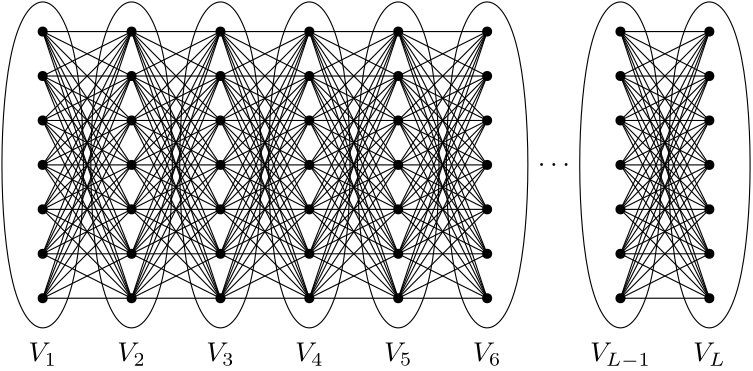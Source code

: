 <?xml version="1.0"?>
<!DOCTYPE ipe SYSTEM "ipe.dtd">
<ipe version="70206" creator="Ipe 7.2.7">
<info created="D:20161219131351" modified="D:20161219135030"/>
<ipestyle name="basic">
<symbol name="arrow/arc(spx)">
<path stroke="sym-stroke" fill="sym-stroke" pen="sym-pen">
0 0 m
-1 0.333 l
-1 -0.333 l
h
</path>
</symbol>
<symbol name="arrow/farc(spx)">
<path stroke="sym-stroke" fill="white" pen="sym-pen">
0 0 m
-1 0.333 l
-1 -0.333 l
h
</path>
</symbol>
<symbol name="arrow/ptarc(spx)">
<path stroke="sym-stroke" fill="sym-stroke" pen="sym-pen">
0 0 m
-1 0.333 l
-0.8 0 l
-1 -0.333 l
h
</path>
</symbol>
<symbol name="arrow/fptarc(spx)">
<path stroke="sym-stroke" fill="white" pen="sym-pen">
0 0 m
-1 0.333 l
-0.8 0 l
-1 -0.333 l
h
</path>
</symbol>
<symbol name="mark/circle(sx)" transformations="translations">
<path fill="sym-stroke">
0.6 0 0 0.6 0 0 e
0.4 0 0 0.4 0 0 e
</path>
</symbol>
<symbol name="mark/disk(sx)" transformations="translations">
<path fill="sym-stroke">
0.6 0 0 0.6 0 0 e
</path>
</symbol>
<symbol name="mark/fdisk(sfx)" transformations="translations">
<group>
<path fill="sym-fill">
0.5 0 0 0.5 0 0 e
</path>
<path fill="sym-stroke" fillrule="eofill">
0.6 0 0 0.6 0 0 e
0.4 0 0 0.4 0 0 e
</path>
</group>
</symbol>
<symbol name="mark/box(sx)" transformations="translations">
<path fill="sym-stroke" fillrule="eofill">
-0.6 -0.6 m
0.6 -0.6 l
0.6 0.6 l
-0.6 0.6 l
h
-0.4 -0.4 m
0.4 -0.4 l
0.4 0.4 l
-0.4 0.4 l
h
</path>
</symbol>
<symbol name="mark/square(sx)" transformations="translations">
<path fill="sym-stroke">
-0.6 -0.6 m
0.6 -0.6 l
0.6 0.6 l
-0.6 0.6 l
h
</path>
</symbol>
<symbol name="mark/fsquare(sfx)" transformations="translations">
<group>
<path fill="sym-fill">
-0.5 -0.5 m
0.5 -0.5 l
0.5 0.5 l
-0.5 0.5 l
h
</path>
<path fill="sym-stroke" fillrule="eofill">
-0.6 -0.6 m
0.6 -0.6 l
0.6 0.6 l
-0.6 0.6 l
h
-0.4 -0.4 m
0.4 -0.4 l
0.4 0.4 l
-0.4 0.4 l
h
</path>
</group>
</symbol>
<symbol name="mark/cross(sx)" transformations="translations">
<group>
<path fill="sym-stroke">
-0.43 -0.57 m
0.57 0.43 l
0.43 0.57 l
-0.57 -0.43 l
h
</path>
<path fill="sym-stroke">
-0.43 0.57 m
0.57 -0.43 l
0.43 -0.57 l
-0.57 0.43 l
h
</path>
</group>
</symbol>
<symbol name="arrow/fnormal(spx)">
<path stroke="sym-stroke" fill="white" pen="sym-pen">
0 0 m
-1 0.333 l
-1 -0.333 l
h
</path>
</symbol>
<symbol name="arrow/pointed(spx)">
<path stroke="sym-stroke" fill="sym-stroke" pen="sym-pen">
0 0 m
-1 0.333 l
-0.8 0 l
-1 -0.333 l
h
</path>
</symbol>
<symbol name="arrow/fpointed(spx)">
<path stroke="sym-stroke" fill="white" pen="sym-pen">
0 0 m
-1 0.333 l
-0.8 0 l
-1 -0.333 l
h
</path>
</symbol>
<symbol name="arrow/linear(spx)">
<path stroke="sym-stroke" pen="sym-pen">
-1 0.333 m
0 0 l
-1 -0.333 l
</path>
</symbol>
<symbol name="arrow/fdouble(spx)">
<path stroke="sym-stroke" fill="white" pen="sym-pen">
0 0 m
-1 0.333 l
-1 -0.333 l
h
-1 0 m
-2 0.333 l
-2 -0.333 l
h
</path>
</symbol>
<symbol name="arrow/double(spx)">
<path stroke="sym-stroke" fill="sym-stroke" pen="sym-pen">
0 0 m
-1 0.333 l
-1 -0.333 l
h
-1 0 m
-2 0.333 l
-2 -0.333 l
h
</path>
</symbol>
<pen name="heavier" value="0.8"/>
<pen name="fat" value="1.2"/>
<pen name="ultrafat" value="2"/>
<symbolsize name="large" value="5"/>
<symbolsize name="small" value="2"/>
<symbolsize name="tiny" value="1.1"/>
<arrowsize name="large" value="10"/>
<arrowsize name="small" value="5"/>
<arrowsize name="tiny" value="3"/>
<color name="red" value="1 0 0"/>
<color name="green" value="0 1 0"/>
<color name="blue" value="0 0 1"/>
<color name="yellow" value="1 1 0"/>
<color name="orange" value="1 0.647 0"/>
<color name="gold" value="1 0.843 0"/>
<color name="purple" value="0.627 0.125 0.941"/>
<color name="gray" value="0.745"/>
<color name="brown" value="0.647 0.165 0.165"/>
<color name="navy" value="0 0 0.502"/>
<color name="pink" value="1 0.753 0.796"/>
<color name="seagreen" value="0.18 0.545 0.341"/>
<color name="turquoise" value="0.251 0.878 0.816"/>
<color name="violet" value="0.933 0.51 0.933"/>
<color name="darkblue" value="0 0 0.545"/>
<color name="darkcyan" value="0 0.545 0.545"/>
<color name="darkgray" value="0.663"/>
<color name="darkgreen" value="0 0.392 0"/>
<color name="darkmagenta" value="0.545 0 0.545"/>
<color name="darkorange" value="1 0.549 0"/>
<color name="darkred" value="0.545 0 0"/>
<color name="lightblue" value="0.678 0.847 0.902"/>
<color name="lightcyan" value="0.878 1 1"/>
<color name="lightgray" value="0.827"/>
<color name="lightgreen" value="0.565 0.933 0.565"/>
<color name="lightyellow" value="1 1 0.878"/>
<dashstyle name="dashed" value="[4] 0"/>
<dashstyle name="dotted" value="[1 3] 0"/>
<dashstyle name="dash dotted" value="[4 2 1 2] 0"/>
<dashstyle name="dash dot dotted" value="[4 2 1 2 1 2] 0"/>
<textsize name="large" value="\large"/>
<textsize name="Large" value="\Large"/>
<textsize name="LARGE" value="\LARGE"/>
<textsize name="huge" value="\huge"/>
<textsize name="Huge" value="\Huge"/>
<textsize name="small" value="\small"/>
<textsize name="footnote" value="\footnotesize"/>
<textsize name="tiny" value="\tiny"/>
<textstyle name="center" begin="\begin{center}" end="\end{center}"/>
<textstyle name="itemize" begin="\begin{itemize}" end="\end{itemize}"/>
<textstyle name="item" begin="\begin{itemize}\item{}" end="\end{itemize}"/>
<gridsize name="4 pts" value="4"/>
<gridsize name="8 pts (~3 mm)" value="8"/>
<gridsize name="16 pts (~6 mm)" value="16"/>
<gridsize name="32 pts (~12 mm)" value="32"/>
<gridsize name="10 pts (~3.5 mm)" value="10"/>
<gridsize name="20 pts (~7 mm)" value="20"/>
<gridsize name="14 pts (~5 mm)" value="14"/>
<gridsize name="28 pts (~10 mm)" value="28"/>
<gridsize name="56 pts (~20 mm)" value="56"/>
<anglesize name="90 deg" value="90"/>
<anglesize name="60 deg" value="60"/>
<anglesize name="45 deg" value="45"/>
<anglesize name="30 deg" value="30"/>
<anglesize name="22.5 deg" value="22.5"/>
<opacity name="10%" value="0.1"/>
<opacity name="30%" value="0.3"/>
<opacity name="50%" value="0.5"/>
<opacity name="75%" value="0.75"/>
<tiling name="falling" angle="-60" step="4" width="1"/>
<tiling name="rising" angle="30" step="4" width="1"/>
</ipestyle>
<page>
<layer name="alpha"/>
<view layers="alpha" active="alpha"/>
<use layer="alpha" name="mark/disk(sx)" pos="96 624" size="normal" stroke="black"/>
<use name="mark/disk(sx)" pos="96 608" size="normal" stroke="black"/>
<use name="mark/disk(sx)" pos="96 592" size="normal" stroke="black"/>
<use name="mark/disk(sx)" pos="96 576" size="normal" stroke="black"/>
<use name="mark/disk(sx)" pos="96 560" size="normal" stroke="black"/>
<use name="mark/disk(sx)" pos="96 544" size="normal" stroke="black"/>
<use name="mark/disk(sx)" pos="96 528" size="normal" stroke="black"/>
<path stroke="black">
96 624 m
128 624 l
</path>
<path stroke="black">
96 608 m
128 608 l
</path>
<path stroke="black">
96 592 m
128 592 l
</path>
<path stroke="black">
96 576 m
128 576 l
</path>
<path stroke="black">
96 560 m
128 560 l
</path>
<path stroke="black">
96 544 m
128 544 l
</path>
<path stroke="black">
96 528 m
128 528 l
</path>
<path stroke="black">
96 624 m
128 608 l
</path>
<path stroke="black">
96 608 m
128 592 l
</path>
<path stroke="black">
96 592 m
128 576 l
</path>
<path stroke="black">
96 576 m
128 560 l
</path>
<path stroke="black">
96 560 m
128 544 l
</path>
<path stroke="black">
96 544 m
128 528 l
</path>
<path stroke="black">
96 624 m
128 592 l
</path>
<path stroke="black">
96 624 m
128 576 l
</path>
<path stroke="black">
96 624 m
128 560 l
</path>
<path stroke="black">
96 624 m
128 544 l
</path>
<path stroke="black">
96 624 m
128 528 l
</path>
<path stroke="black">
96 608 m
128 576 l
</path>
<path stroke="black">
96 608 m
128 560 l
</path>
<path stroke="black">
96 608 m
128 544 l
</path>
<path stroke="black">
96 608 m
128 528 l
</path>
<path stroke="black">
96 592 m
128 560 l
</path>
<path stroke="black">
96 592 m
128 544 l
</path>
<path stroke="black">
96 592 m
128 528 l
</path>
<path stroke="black">
96 576 m
128 544 l
</path>
<path stroke="black">
96 576 m
128 528 l
</path>
<path stroke="black">
96 560 m
96 560 l
128 528 l
</path>
<path stroke="black">
96 528 m
128 544 l
</path>
<path stroke="black">
96 528 m
128 560 l
</path>
<path stroke="black">
96 528 m
128 576 l
</path>
<path stroke="black">
96 528 m
128 592 l
</path>
<path stroke="black">
96 528 m
128 608 l
</path>
<path stroke="black">
96 528 m
128 624 l
</path>
<path stroke="black">
96 544 m
128 560 l
</path>
<path stroke="black">
96 544 m
128 576 l
</path>
<path stroke="black">
96 544 m
128 592 l
</path>
<path stroke="black">
96 544 m
128 608 l
</path>
<path stroke="black">
96 544 m
128 624 l
</path>
<path stroke="black">
96 560 m
128 576 l
</path>
<path stroke="black">
96 560 m
128 592 l
</path>
<path stroke="black">
96 560 m
128 608 l
</path>
<path stroke="black">
96 560 m
128 624 l
</path>
<path stroke="black">
96 576 m
128 592 l
</path>
<path stroke="black">
96 576 m
128 608 l
</path>
<path stroke="black">
96 576 m
128 624 l
</path>
<path stroke="black">
96 592 m
128 608 l
</path>
<path stroke="black">
96 592 m
128 624 l
</path>
<path stroke="black">
96 608 m
128 624 l
</path>
<use matrix="1 0 0 1 32 0" name="mark/disk(sx)" pos="96 624" size="normal" stroke="black"/>
<use matrix="1 0 0 1 32 0" name="mark/disk(sx)" pos="96 608" size="normal" stroke="black"/>
<use matrix="1 0 0 1 32 0" name="mark/disk(sx)" pos="96 592" size="normal" stroke="black"/>
<use matrix="1 0 0 1 32 0" name="mark/disk(sx)" pos="96 576" size="normal" stroke="black"/>
<use matrix="1 0 0 1 32 0" name="mark/disk(sx)" pos="96 560" size="normal" stroke="black"/>
<use matrix="1 0 0 1 32 0" name="mark/disk(sx)" pos="96 544" size="normal" stroke="black"/>
<use matrix="1 0 0 1 32 0" name="mark/disk(sx)" pos="96 528" size="normal" stroke="black"/>
<path matrix="1 0 0 1 32 0" stroke="black">
96 624 m
128 624 l
</path>
<path matrix="1 0 0 1 32 0" stroke="black">
96 608 m
128 608 l
</path>
<path matrix="1 0 0 1 32 0" stroke="black">
96 592 m
128 592 l
</path>
<path matrix="1 0 0 1 32 0" stroke="black">
96 576 m
128 576 l
</path>
<path matrix="1 0 0 1 32 0" stroke="black">
96 560 m
128 560 l
</path>
<path matrix="1 0 0 1 32 0" stroke="black">
96 544 m
128 544 l
</path>
<path matrix="1 0 0 1 32 0" stroke="black">
96 528 m
128 528 l
</path>
<path matrix="1 0 0 1 32 0" stroke="black">
96 624 m
128 608 l
</path>
<path matrix="1 0 0 1 32 0" stroke="black">
96 608 m
128 592 l
</path>
<path matrix="1 0 0 1 32 0" stroke="black">
96 592 m
128 576 l
</path>
<path matrix="1 0 0 1 32 0" stroke="black">
96 576 m
128 560 l
</path>
<path matrix="1 0 0 1 32 0" stroke="black">
96 560 m
128 544 l
</path>
<path matrix="1 0 0 1 32 0" stroke="black">
96 544 m
128 528 l
</path>
<path matrix="1 0 0 1 32 0" stroke="black">
96 624 m
128 592 l
</path>
<path matrix="1 0 0 1 32 0" stroke="black">
96 624 m
128 576 l
</path>
<path matrix="1 0 0 1 32 0" stroke="black">
96 624 m
128 560 l
</path>
<path matrix="1 0 0 1 32 0" stroke="black">
96 624 m
128 544 l
</path>
<path matrix="1 0 0 1 32 0" stroke="black">
96 624 m
128 528 l
</path>
<path matrix="1 0 0 1 32 0" stroke="black">
96 608 m
128 576 l
</path>
<path matrix="1 0 0 1 32 0" stroke="black">
96 608 m
128 560 l
</path>
<path matrix="1 0 0 1 32 0" stroke="black">
96 608 m
128 544 l
</path>
<path matrix="1 0 0 1 32 0" stroke="black">
96 608 m
128 528 l
</path>
<path matrix="1 0 0 1 32 0" stroke="black">
96 592 m
128 560 l
</path>
<path matrix="1 0 0 1 32 0" stroke="black">
96 592 m
128 544 l
</path>
<path matrix="1 0 0 1 32 0" stroke="black">
96 592 m
128 528 l
</path>
<path matrix="1 0 0 1 32 0" stroke="black">
96 576 m
128 544 l
</path>
<path matrix="1 0 0 1 32 0" stroke="black">
96 576 m
128 528 l
</path>
<path matrix="1 0 0 1 32 0" stroke="black">
96 560 m
96 560 l
128 528 l
</path>
<path matrix="1 0 0 1 32 0" stroke="black">
96 528 m
128 544 l
</path>
<path matrix="1 0 0 1 32 0" stroke="black">
96 528 m
128 560 l
</path>
<path matrix="1 0 0 1 32 0" stroke="black">
96 528 m
128 576 l
</path>
<path matrix="1 0 0 1 32 0" stroke="black">
96 528 m
128 592 l
</path>
<path matrix="1 0 0 1 32 0" stroke="black">
96 528 m
128 608 l
</path>
<path matrix="1 0 0 1 32 0" stroke="black">
96 528 m
128 624 l
</path>
<path matrix="1 0 0 1 32 0" stroke="black">
96 544 m
128 560 l
</path>
<path matrix="1 0 0 1 32 0" stroke="black">
96 544 m
128 576 l
</path>
<path matrix="1 0 0 1 32 0" stroke="black">
96 544 m
128 592 l
</path>
<path matrix="1 0 0 1 32 0" stroke="black">
96 544 m
128 608 l
</path>
<path matrix="1 0 0 1 32 0" stroke="black">
96 544 m
128 624 l
</path>
<path matrix="1 0 0 1 32 0" stroke="black">
96 560 m
128 576 l
</path>
<path matrix="1 0 0 1 32 0" stroke="black">
96 560 m
128 592 l
</path>
<path matrix="1 0 0 1 32 0" stroke="black">
96 560 m
128 608 l
</path>
<path matrix="1 0 0 1 32 0" stroke="black">
96 560 m
128 624 l
</path>
<path matrix="1 0 0 1 32 0" stroke="black">
96 576 m
128 592 l
</path>
<path matrix="1 0 0 1 32 0" stroke="black">
96 576 m
128 608 l
</path>
<path matrix="1 0 0 1 32 0" stroke="black">
96 576 m
128 624 l
</path>
<path matrix="1 0 0 1 32 0" stroke="black">
96 592 m
128 608 l
</path>
<path matrix="1 0 0 1 32 0" stroke="black">
96 592 m
128 624 l
</path>
<path matrix="1 0 0 1 32 0" stroke="black">
96 608 m
128 624 l
</path>
<use matrix="1 0 0 1 64 0" name="mark/disk(sx)" pos="96 624" size="normal" stroke="black"/>
<use matrix="1 0 0 1 64 0" name="mark/disk(sx)" pos="96 608" size="normal" stroke="black"/>
<use matrix="1 0 0 1 64 0" name="mark/disk(sx)" pos="96 592" size="normal" stroke="black"/>
<use matrix="1 0 0 1 64 0" name="mark/disk(sx)" pos="96 576" size="normal" stroke="black"/>
<use matrix="1 0 0 1 64 0" name="mark/disk(sx)" pos="96 560" size="normal" stroke="black"/>
<use matrix="1 0 0 1 64 0" name="mark/disk(sx)" pos="96 544" size="normal" stroke="black"/>
<use matrix="1 0 0 1 64 0" name="mark/disk(sx)" pos="96 528" size="normal" stroke="black"/>
<path matrix="1 0 0 1 64 0" stroke="black">
96 624 m
128 624 l
</path>
<path matrix="1 0 0 1 64 0" stroke="black">
96 608 m
128 608 l
</path>
<path matrix="1 0 0 1 64 0" stroke="black">
96 592 m
128 592 l
</path>
<path matrix="1 0 0 1 64 0" stroke="black">
96 576 m
128 576 l
</path>
<path matrix="1 0 0 1 64 0" stroke="black">
96 560 m
128 560 l
</path>
<path matrix="1 0 0 1 64 0" stroke="black">
96 544 m
128 544 l
</path>
<path matrix="1 0 0 1 64 0" stroke="black">
96 528 m
128 528 l
</path>
<path matrix="1 0 0 1 64 0" stroke="black">
96 624 m
128 608 l
</path>
<path matrix="1 0 0 1 64 0" stroke="black">
96 608 m
128 592 l
</path>
<path matrix="1 0 0 1 64 0" stroke="black">
96 592 m
128 576 l
</path>
<path matrix="1 0 0 1 64 0" stroke="black">
96 576 m
128 560 l
</path>
<path matrix="1 0 0 1 64 0" stroke="black">
96 560 m
128 544 l
</path>
<path matrix="1 0 0 1 64 0" stroke="black">
96 544 m
128 528 l
</path>
<path matrix="1 0 0 1 64 0" stroke="black">
96 624 m
128 592 l
</path>
<path matrix="1 0 0 1 64 0" stroke="black">
96 624 m
128 576 l
</path>
<path matrix="1 0 0 1 64 0" stroke="black">
96 624 m
128 560 l
</path>
<path matrix="1 0 0 1 64 0" stroke="black">
96 624 m
128 544 l
</path>
<path matrix="1 0 0 1 64 0" stroke="black">
96 624 m
128 528 l
</path>
<path matrix="1 0 0 1 64 0" stroke="black">
96 608 m
128 576 l
</path>
<path matrix="1 0 0 1 64 0" stroke="black">
96 608 m
128 560 l
</path>
<path matrix="1 0 0 1 64 0" stroke="black">
96 608 m
128 544 l
</path>
<path matrix="1 0 0 1 64 0" stroke="black">
96 608 m
128 528 l
</path>
<path matrix="1 0 0 1 64 0" stroke="black">
96 592 m
128 560 l
</path>
<path matrix="1 0 0 1 64 0" stroke="black">
96 592 m
128 544 l
</path>
<path matrix="1 0 0 1 64 0" stroke="black">
96 592 m
128 528 l
</path>
<path matrix="1 0 0 1 64 0" stroke="black">
96 576 m
128 544 l
</path>
<path matrix="1 0 0 1 64 0" stroke="black">
96 576 m
128 528 l
</path>
<path matrix="1 0 0 1 64 0" stroke="black">
96 560 m
96 560 l
128 528 l
</path>
<path matrix="1 0 0 1 64 0" stroke="black">
96 528 m
128 544 l
</path>
<path matrix="1 0 0 1 64 0" stroke="black">
96 528 m
128 560 l
</path>
<path matrix="1 0 0 1 64 0" stroke="black">
96 528 m
128 576 l
</path>
<path matrix="1 0 0 1 64 0" stroke="black">
96 528 m
128 592 l
</path>
<path matrix="1 0 0 1 64 0" stroke="black">
96 528 m
128 608 l
</path>
<path matrix="1 0 0 1 64 0" stroke="black">
96 528 m
128 624 l
</path>
<path matrix="1 0 0 1 64 0" stroke="black">
96 544 m
128 560 l
</path>
<path matrix="1 0 0 1 64 0" stroke="black">
96 544 m
128 576 l
</path>
<path matrix="1 0 0 1 64 0" stroke="black">
96 544 m
128 592 l
</path>
<path matrix="1 0 0 1 64 0" stroke="black">
96 544 m
128 608 l
</path>
<path matrix="1 0 0 1 64 0" stroke="black">
96 544 m
128 624 l
</path>
<path matrix="1 0 0 1 64 0" stroke="black">
96 560 m
128 576 l
</path>
<path matrix="1 0 0 1 64 0" stroke="black">
96 560 m
128 592 l
</path>
<path matrix="1 0 0 1 64 0" stroke="black">
96 560 m
128 608 l
</path>
<path matrix="1 0 0 1 64 0" stroke="black">
96 560 m
128 624 l
</path>
<path matrix="1 0 0 1 64 0" stroke="black">
96 576 m
128 592 l
</path>
<path matrix="1 0 0 1 64 0" stroke="black">
96 576 m
128 608 l
</path>
<path matrix="1 0 0 1 64 0" stroke="black">
96 576 m
128 624 l
</path>
<path matrix="1 0 0 1 64 0" stroke="black">
96 592 m
128 608 l
</path>
<path matrix="1 0 0 1 64 0" stroke="black">
96 592 m
128 624 l
</path>
<path matrix="1 0 0 1 64 0" stroke="black">
96 608 m
128 624 l
</path>
<use matrix="1 0 0 1 96 0" name="mark/disk(sx)" pos="96 624" size="normal" stroke="black"/>
<use matrix="1 0 0 1 96 0" name="mark/disk(sx)" pos="96 608" size="normal" stroke="black"/>
<use matrix="1 0 0 1 96 0" name="mark/disk(sx)" pos="96 592" size="normal" stroke="black"/>
<use matrix="1 0 0 1 96 0" name="mark/disk(sx)" pos="96 576" size="normal" stroke="black"/>
<use matrix="1 0 0 1 96 0" name="mark/disk(sx)" pos="96 560" size="normal" stroke="black"/>
<use matrix="1 0 0 1 96 0" name="mark/disk(sx)" pos="96 544" size="normal" stroke="black"/>
<use matrix="1 0 0 1 96 0" name="mark/disk(sx)" pos="96 528" size="normal" stroke="black"/>
<path matrix="1 0 0 1 96 0" stroke="black">
96 624 m
128 624 l
</path>
<path matrix="1 0 0 1 96 0" stroke="black">
96 608 m
128 608 l
</path>
<path matrix="1 0 0 1 96 0" stroke="black">
96 592 m
128 592 l
</path>
<path matrix="1 0 0 1 96 0" stroke="black">
96 576 m
128 576 l
</path>
<path matrix="1 0 0 1 96 0" stroke="black">
96 560 m
128 560 l
</path>
<path matrix="1 0 0 1 96 0" stroke="black">
96 544 m
128 544 l
</path>
<path matrix="1 0 0 1 96 0" stroke="black">
96 528 m
128 528 l
</path>
<path matrix="1 0 0 1 96 0" stroke="black">
96 624 m
128 608 l
</path>
<path matrix="1 0 0 1 96 0" stroke="black">
96 608 m
128 592 l
</path>
<path matrix="1 0 0 1 96 0" stroke="black">
96 592 m
128 576 l
</path>
<path matrix="1 0 0 1 96 0" stroke="black">
96 576 m
128 560 l
</path>
<path matrix="1 0 0 1 96 0" stroke="black">
96 560 m
128 544 l
</path>
<path matrix="1 0 0 1 96 0" stroke="black">
96 544 m
128 528 l
</path>
<path matrix="1 0 0 1 96 0" stroke="black">
96 624 m
128 592 l
</path>
<path matrix="1 0 0 1 96 0" stroke="black">
96 624 m
128 576 l
</path>
<path matrix="1 0 0 1 96 0" stroke="black">
96 624 m
128 560 l
</path>
<path matrix="1 0 0 1 96 0" stroke="black">
96 624 m
128 544 l
</path>
<path matrix="1 0 0 1 96 0" stroke="black">
96 624 m
128 528 l
</path>
<path matrix="1 0 0 1 96 0" stroke="black">
96 608 m
128 576 l
</path>
<path matrix="1 0 0 1 96 0" stroke="black">
96 608 m
128 560 l
</path>
<path matrix="1 0 0 1 96 0" stroke="black">
96 608 m
128 544 l
</path>
<path matrix="1 0 0 1 96 0" stroke="black">
96 608 m
128 528 l
</path>
<path matrix="1 0 0 1 96 0" stroke="black">
96 592 m
128 560 l
</path>
<path matrix="1 0 0 1 96 0" stroke="black">
96 592 m
128 544 l
</path>
<path matrix="1 0 0 1 96 0" stroke="black">
96 592 m
128 528 l
</path>
<path matrix="1 0 0 1 96 0" stroke="black">
96 576 m
128 544 l
</path>
<path matrix="1 0 0 1 96 0" stroke="black">
96 576 m
128 528 l
</path>
<path matrix="1 0 0 1 96 0" stroke="black">
96 560 m
96 560 l
128 528 l
</path>
<path matrix="1 0 0 1 96 0" stroke="black">
96 528 m
128 544 l
</path>
<path matrix="1 0 0 1 96 0" stroke="black">
96 528 m
128 560 l
</path>
<path matrix="1 0 0 1 96 0" stroke="black">
96 528 m
128 576 l
</path>
<path matrix="1 0 0 1 96 0" stroke="black">
96 528 m
128 592 l
</path>
<path matrix="1 0 0 1 96 0" stroke="black">
96 528 m
128 608 l
</path>
<path matrix="1 0 0 1 96 0" stroke="black">
96 528 m
128 624 l
</path>
<path matrix="1 0 0 1 96 0" stroke="black">
96 544 m
128 560 l
</path>
<path matrix="1 0 0 1 96 0" stroke="black">
96 544 m
128 576 l
</path>
<path matrix="1 0 0 1 96 0" stroke="black">
96 544 m
128 592 l
</path>
<path matrix="1 0 0 1 96 0" stroke="black">
96 544 m
128 608 l
</path>
<path matrix="1 0 0 1 96 0" stroke="black">
96 544 m
128 624 l
</path>
<path matrix="1 0 0 1 96 0" stroke="black">
96 560 m
128 576 l
</path>
<path matrix="1 0 0 1 96 0" stroke="black">
96 560 m
128 592 l
</path>
<path matrix="1 0 0 1 96 0" stroke="black">
96 560 m
128 608 l
</path>
<path matrix="1 0 0 1 96 0" stroke="black">
96 560 m
128 624 l
</path>
<path matrix="1 0 0 1 96 0" stroke="black">
96 576 m
128 592 l
</path>
<path matrix="1 0 0 1 96 0" stroke="black">
96 576 m
128 608 l
</path>
<path matrix="1 0 0 1 96 0" stroke="black">
96 576 m
128 624 l
</path>
<path matrix="1 0 0 1 96 0" stroke="black">
96 592 m
128 608 l
</path>
<path matrix="1 0 0 1 96 0" stroke="black">
96 592 m
128 624 l
</path>
<path matrix="1 0 0 1 96 0" stroke="black">
96 608 m
128 624 l
</path>
<use matrix="1 0 0 1 128 0" name="mark/disk(sx)" pos="96 624" size="normal" stroke="black"/>
<use matrix="1 0 0 1 128 0" name="mark/disk(sx)" pos="96 608" size="normal" stroke="black"/>
<use matrix="1 0 0 1 128 0" name="mark/disk(sx)" pos="96 592" size="normal" stroke="black"/>
<use matrix="1 0 0 1 128 0" name="mark/disk(sx)" pos="96 576" size="normal" stroke="black"/>
<use matrix="1 0 0 1 128 0" name="mark/disk(sx)" pos="96 560" size="normal" stroke="black"/>
<use matrix="1 0 0 1 128 0" name="mark/disk(sx)" pos="96 544" size="normal" stroke="black"/>
<use matrix="1 0 0 1 128 0" name="mark/disk(sx)" pos="96 528" size="normal" stroke="black"/>
<path matrix="1 0 0 1 128 0" stroke="black">
96 624 m
128 624 l
</path>
<path matrix="1 0 0 1 128 0" stroke="black">
96 608 m
128 608 l
</path>
<path matrix="1 0 0 1 128 0" stroke="black">
96 592 m
128 592 l
</path>
<path matrix="1 0 0 1 128 0" stroke="black">
96 576 m
128 576 l
</path>
<path matrix="1 0 0 1 128 0" stroke="black">
96 560 m
128 560 l
</path>
<path matrix="1 0 0 1 128 0" stroke="black">
96 544 m
128 544 l
</path>
<path matrix="1 0 0 1 128 0" stroke="black">
96 528 m
128 528 l
</path>
<path matrix="1 0 0 1 128 0" stroke="black">
96 624 m
128 608 l
</path>
<path matrix="1 0 0 1 128 0" stroke="black">
96 608 m
128 592 l
</path>
<path matrix="1 0 0 1 128 0" stroke="black">
96 592 m
128 576 l
</path>
<path matrix="1 0 0 1 128 0" stroke="black">
96 576 m
128 560 l
</path>
<path matrix="1 0 0 1 128 0" stroke="black">
96 560 m
128 544 l
</path>
<path matrix="1 0 0 1 128 0" stroke="black">
96 544 m
128 528 l
</path>
<path matrix="1 0 0 1 128 0" stroke="black">
96 624 m
128 592 l
</path>
<path matrix="1 0 0 1 128 0" stroke="black">
96 624 m
128 576 l
</path>
<path matrix="1 0 0 1 128 0" stroke="black">
96 624 m
128 560 l
</path>
<path matrix="1 0 0 1 128 0" stroke="black">
96 624 m
128 544 l
</path>
<path matrix="1 0 0 1 128 0" stroke="black">
96 624 m
128 528 l
</path>
<path matrix="1 0 0 1 128 0" stroke="black">
96 608 m
128 576 l
</path>
<path matrix="1 0 0 1 128 0" stroke="black">
96 608 m
128 560 l
</path>
<path matrix="1 0 0 1 128 0" stroke="black">
96 608 m
128 544 l
</path>
<path matrix="1 0 0 1 128 0" stroke="black">
96 608 m
128 528 l
</path>
<path matrix="1 0 0 1 128 0" stroke="black">
96 592 m
128 560 l
</path>
<path matrix="1 0 0 1 128 0" stroke="black">
96 592 m
128 544 l
</path>
<path matrix="1 0 0 1 128 0" stroke="black">
96 592 m
128 528 l
</path>
<path matrix="1 0 0 1 128 0" stroke="black">
96 576 m
128 544 l
</path>
<path matrix="1 0 0 1 128 0" stroke="black">
96 576 m
128 528 l
</path>
<path matrix="1 0 0 1 128 0" stroke="black">
96 560 m
96 560 l
128 528 l
</path>
<path matrix="1 0 0 1 128 0" stroke="black">
96 528 m
128 544 l
</path>
<path matrix="1 0 0 1 128 0" stroke="black">
96 528 m
128 560 l
</path>
<path matrix="1 0 0 1 128 0" stroke="black">
96 528 m
128 576 l
</path>
<path matrix="1 0 0 1 128 0" stroke="black">
96 528 m
128 592 l
</path>
<path matrix="1 0 0 1 128 0" stroke="black">
96 528 m
128 608 l
</path>
<path matrix="1 0 0 1 128 0" stroke="black">
96 528 m
128 624 l
</path>
<path matrix="1 0 0 1 128 0" stroke="black">
96 544 m
128 560 l
</path>
<path matrix="1 0 0 1 128 0" stroke="black">
96 544 m
128 576 l
</path>
<path matrix="1 0 0 1 128 0" stroke="black">
96 544 m
128 592 l
</path>
<path matrix="1 0 0 1 128 0" stroke="black">
96 544 m
128 608 l
</path>
<path matrix="1 0 0 1 128 0" stroke="black">
96 544 m
128 624 l
</path>
<path matrix="1 0 0 1 128 0" stroke="black">
96 560 m
128 576 l
</path>
<path matrix="1 0 0 1 128 0" stroke="black">
96 560 m
128 592 l
</path>
<path matrix="1 0 0 1 128 0" stroke="black">
96 560 m
128 608 l
</path>
<path matrix="1 0 0 1 128 0" stroke="black">
96 560 m
128 624 l
</path>
<path matrix="1 0 0 1 128 0" stroke="black">
96 576 m
128 592 l
</path>
<path matrix="1 0 0 1 128 0" stroke="black">
96 576 m
128 608 l
</path>
<path matrix="1 0 0 1 128 0" stroke="black">
96 576 m
128 624 l
</path>
<path matrix="1 0 0 1 128 0" stroke="black">
96 592 m
128 608 l
</path>
<path matrix="1 0 0 1 128 0" stroke="black">
96 592 m
128 624 l
</path>
<path matrix="1 0 0 1 128 0" stroke="black">
96 608 m
128 624 l
</path>
<use matrix="-1 0 -0 -1 432 1152" name="mark/disk(sx)" pos="96 624" size="normal" stroke="black"/>
<use matrix="-1 0 -0 -1 432 1152" name="mark/disk(sx)" pos="96 608" size="normal" stroke="black"/>
<use matrix="-1 0 -0 -1 432 1152" name="mark/disk(sx)" pos="96 592" size="normal" stroke="black"/>
<use matrix="-1 0 -0 -1 432 1152" name="mark/disk(sx)" pos="96 576" size="normal" stroke="black"/>
<use matrix="-1 0 -0 -1 432 1152" name="mark/disk(sx)" pos="96 560" size="normal" stroke="black"/>
<use matrix="-1 0 -0 -1 432 1152" name="mark/disk(sx)" pos="96 544" size="normal" stroke="black"/>
<use matrix="-1 0 -0 -1 432 1152" name="mark/disk(sx)" pos="96 528" size="normal" stroke="black"/>
<path matrix="-1 0 -0 -1 432 1152" stroke="black">
96 624 m
128 624 l
</path>
<path matrix="-1 0 -0 -1 432 1152" stroke="black">
96 608 m
128 608 l
</path>
<path matrix="-1 0 -0 -1 432 1152" stroke="black">
96 592 m
128 592 l
</path>
<path matrix="-1 0 -0 -1 432 1152" stroke="black">
96 576 m
128 576 l
</path>
<path matrix="-1 0 -0 -1 432 1152" stroke="black">
96 560 m
128 560 l
</path>
<path matrix="-1 0 -0 -1 432 1152" stroke="black">
96 544 m
128 544 l
</path>
<path matrix="-1 0 -0 -1 432 1152" stroke="black">
96 528 m
128 528 l
</path>
<path matrix="-1 0 -0 -1 432 1152" stroke="black">
96 624 m
128 608 l
</path>
<path matrix="-1 0 -0 -1 432 1152" stroke="black">
96 608 m
128 592 l
</path>
<path matrix="-1 0 -0 -1 432 1152" stroke="black">
96 592 m
128 576 l
</path>
<path matrix="-1 0 -0 -1 432 1152" stroke="black">
96 576 m
128 560 l
</path>
<path matrix="-1 0 -0 -1 432 1152" stroke="black">
96 560 m
128 544 l
</path>
<path matrix="-1 0 -0 -1 432 1152" stroke="black">
96 544 m
128 528 l
</path>
<path matrix="-1 0 -0 -1 432 1152" stroke="black">
96 624 m
128 592 l
</path>
<path matrix="-1 0 -0 -1 432 1152" stroke="black">
96 624 m
128 576 l
</path>
<path matrix="-1 0 -0 -1 432 1152" stroke="black">
96 624 m
128 560 l
</path>
<path matrix="-1 0 -0 -1 432 1152" stroke="black">
96 624 m
128 544 l
</path>
<path matrix="-1 0 -0 -1 432 1152" stroke="black">
96 624 m
128 528 l
</path>
<path matrix="-1 0 -0 -1 432 1152" stroke="black">
96 608 m
128 576 l
</path>
<path matrix="-1 0 -0 -1 432 1152" stroke="black">
96 608 m
128 560 l
</path>
<path matrix="-1 0 -0 -1 432 1152" stroke="black">
96 608 m
128 544 l
</path>
<path matrix="-1 0 -0 -1 432 1152" stroke="black">
96 608 m
128 528 l
</path>
<path matrix="-1 0 -0 -1 432 1152" stroke="black">
96 592 m
128 560 l
</path>
<path matrix="-1 0 -0 -1 432 1152" stroke="black">
96 592 m
128 544 l
</path>
<path matrix="-1 0 -0 -1 432 1152" stroke="black">
96 592 m
128 528 l
</path>
<path matrix="-1 0 -0 -1 432 1152" stroke="black">
96 576 m
128 544 l
</path>
<path matrix="-1 0 -0 -1 432 1152" stroke="black">
96 576 m
128 528 l
</path>
<path matrix="-1 0 -0 -1 432 1152" stroke="black">
96 560 m
96 560 l
128 528 l
</path>
<path matrix="-1 0 -0 -1 432 1152" stroke="black">
96 528 m
128 544 l
</path>
<path matrix="-1 0 -0 -1 432 1152" stroke="black">
96 528 m
128 560 l
</path>
<path matrix="-1 0 -0 -1 432 1152" stroke="black">
96 528 m
128 576 l
</path>
<path matrix="-1 0 -0 -1 432 1152" stroke="black">
96 528 m
128 592 l
</path>
<path matrix="-1 0 -0 -1 432 1152" stroke="black">
96 528 m
128 608 l
</path>
<path matrix="-1 0 -0 -1 432 1152" stroke="black">
96 528 m
128 624 l
</path>
<path matrix="-1 0 -0 -1 432 1152" stroke="black">
96 544 m
128 560 l
</path>
<path matrix="-1 0 -0 -1 432 1152" stroke="black">
96 544 m
128 576 l
</path>
<path matrix="-1 0 -0 -1 432 1152" stroke="black">
96 544 m
128 592 l
</path>
<path matrix="-1 0 -0 -1 432 1152" stroke="black">
96 544 m
128 608 l
</path>
<path matrix="-1 0 -0 -1 432 1152" stroke="black">
96 544 m
128 624 l
</path>
<path matrix="-1 0 -0 -1 432 1152" stroke="black">
96 560 m
128 576 l
</path>
<path matrix="-1 0 -0 -1 432 1152" stroke="black">
96 560 m
128 592 l
</path>
<path matrix="-1 0 -0 -1 432 1152" stroke="black">
96 560 m
128 608 l
</path>
<path matrix="-1 0 -0 -1 432 1152" stroke="black">
96 560 m
128 624 l
</path>
<path matrix="-1 0 -0 -1 432 1152" stroke="black">
96 576 m
128 592 l
</path>
<path matrix="-1 0 -0 -1 432 1152" stroke="black">
96 576 m
128 608 l
</path>
<path matrix="-1 0 -0 -1 432 1152" stroke="black">
96 576 m
128 624 l
</path>
<path matrix="-1 0 -0 -1 432 1152" stroke="black">
96 592 m
128 608 l
</path>
<path matrix="-1 0 -0 -1 432 1152" stroke="black">
96 592 m
128 624 l
</path>
<path matrix="-1 0 -0 -1 432 1152" stroke="black">
96 608 m
128 624 l
</path>
<text matrix="1 0 0 1 8 0" transformations="translations" pos="272 576" stroke="black" type="label" width="11.623" height="4.428" depth="0" halign="center" valign="center" style="math">\cdots</text>
<path stroke="black">
112 640
80 640
80 512
112 512 u
</path>
<path matrix="1 0 0 1 32 0" stroke="black">
112 640
80 640
80 512
112 512 u
</path>
<path matrix="1 0 0 1 64 0" stroke="black">
112 640
80 640
80 512
112 512 u
</path>
<path matrix="1 0 0 1 96 0" stroke="black">
112 640
80 640
80 512
112 512 u
</path>
<path matrix="1 0 0 1 128 0" stroke="black">
112 640
80 640
80 512
112 512 u
</path>
<path matrix="1 0 0 1 240 0" stroke="black">
112 640
80 640
80 512
112 512 u
</path>
<path matrix="1 0 0 1 208 0" stroke="black">
112 640
80 640
80 512
112 512 u
</path>
<path matrix="1 0 0 1 160 0" stroke="black">
112 640
80 640
80 512
112 512 u
</path>
<use name="mark/disk(sx)" pos="256 624" size="normal" stroke="black"/>
<use name="mark/disk(sx)" pos="256 608" size="normal" stroke="black"/>
<use name="mark/disk(sx)" pos="256 592" size="normal" stroke="black"/>
<use name="mark/disk(sx)" pos="256 576" size="normal" stroke="black"/>
<use name="mark/disk(sx)" pos="256 560" size="normal" stroke="black"/>
<use name="mark/disk(sx)" pos="256 544" size="normal" stroke="black"/>
<use name="mark/disk(sx)" pos="304 528" size="normal" stroke="black"/>
<use name="mark/disk(sx)" pos="304 544" size="normal" stroke="black"/>
<use name="mark/disk(sx)" pos="304 560" size="normal" stroke="black"/>
<use name="mark/disk(sx)" pos="304 576" size="normal" stroke="black"/>
<use name="mark/disk(sx)" pos="304 592" size="normal" stroke="black"/>
<use name="mark/disk(sx)" pos="304 608" size="normal" stroke="black"/>
<use name="mark/disk(sx)" pos="304 624" size="normal" stroke="black"/>
<text transformations="translations" pos="96 512" stroke="black" type="label" width="10.281" height="6.812" depth="1.49" halign="center" valign="top" style="math">V_1</text>
<text matrix="1 0 0 1 32 0" transformations="translations" pos="96 512" stroke="black" type="label" width="10.281" height="6.812" depth="1.49" halign="center" valign="top" style="math">V_2</text>
<text matrix="1 0 0 1 64 0" transformations="translations" pos="96 512" stroke="black" type="label" width="10.281" height="6.812" depth="1.49" halign="center" valign="top" style="math">V_3</text>
<text matrix="1 0 0 1 96 0" transformations="translations" pos="96 512" stroke="black" type="label" width="10.281" height="6.812" depth="1.49" halign="center" valign="top" style="math">V_4</text>
<text matrix="1 0 0 1 128 0" transformations="translations" pos="96 512" stroke="black" type="label" width="10.281" height="6.812" depth="1.49" halign="center" valign="top" style="math">V_5</text>
<text matrix="1 0 0 1 160 0" transformations="translations" pos="96 512" stroke="black" type="label" width="10.281" height="6.812" depth="1.49" halign="center" valign="top" style="math">V_6</text>
<use name="mark/disk(sx)" pos="256 528" size="normal" stroke="black"/>
<text matrix="1 0 0 1 208 0" transformations="translations" pos="96 512" stroke="black" type="label" width="21.973" height="6.812" depth="2.32" halign="center" valign="top" style="math">V_{L-1}</text>
<text matrix="1 0 0 1 240 0" transformations="translations" pos="96 512" stroke="black" type="label" width="11.775" height="6.812" depth="1.49" halign="center" valign="top" style="math">V_L</text>
</page>
</ipe>
